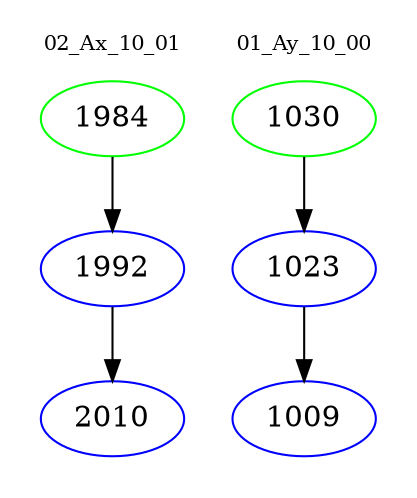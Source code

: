 digraph{
subgraph cluster_0 {
color = white
label = "02_Ax_10_01";
fontsize=10;
T0_1984 [label="1984", color="green"]
T0_1984 -> T0_1992 [color="black"]
T0_1992 [label="1992", color="blue"]
T0_1992 -> T0_2010 [color="black"]
T0_2010 [label="2010", color="blue"]
}
subgraph cluster_1 {
color = white
label = "01_Ay_10_00";
fontsize=10;
T1_1030 [label="1030", color="green"]
T1_1030 -> T1_1023 [color="black"]
T1_1023 [label="1023", color="blue"]
T1_1023 -> T1_1009 [color="black"]
T1_1009 [label="1009", color="blue"]
}
}
